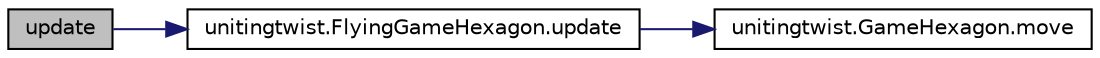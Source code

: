 digraph "update"
{
  edge [fontname="Helvetica",fontsize="10",labelfontname="Helvetica",labelfontsize="10"];
  node [fontname="Helvetica",fontsize="10",shape=record];
  rankdir="LR";
  Node76 [label="update",height=0.2,width=0.4,color="black", fillcolor="grey75", style="filled", fontcolor="black"];
  Node76 -> Node77 [color="midnightblue",fontsize="10",style="solid",fontname="Helvetica"];
  Node77 [label="unitingtwist.FlyingGameHexagon.update",height=0.2,width=0.4,color="black", fillcolor="white", style="filled",URL="$classunitingtwist_1_1_flying_game_hexagon.html#af039112e754af58b85dd83f6e5b45116",tooltip="Update the representation of the drawing based on the time between updates. "];
  Node77 -> Node78 [color="midnightblue",fontsize="10",style="solid",fontname="Helvetica"];
  Node78 [label="unitingtwist.GameHexagon.move",height=0.2,width=0.4,color="black", fillcolor="white", style="filled",URL="$classunitingtwist_1_1_game_hexagon.html#a206c19ef82ed8ac5ea84810ff997de2c"];
}
